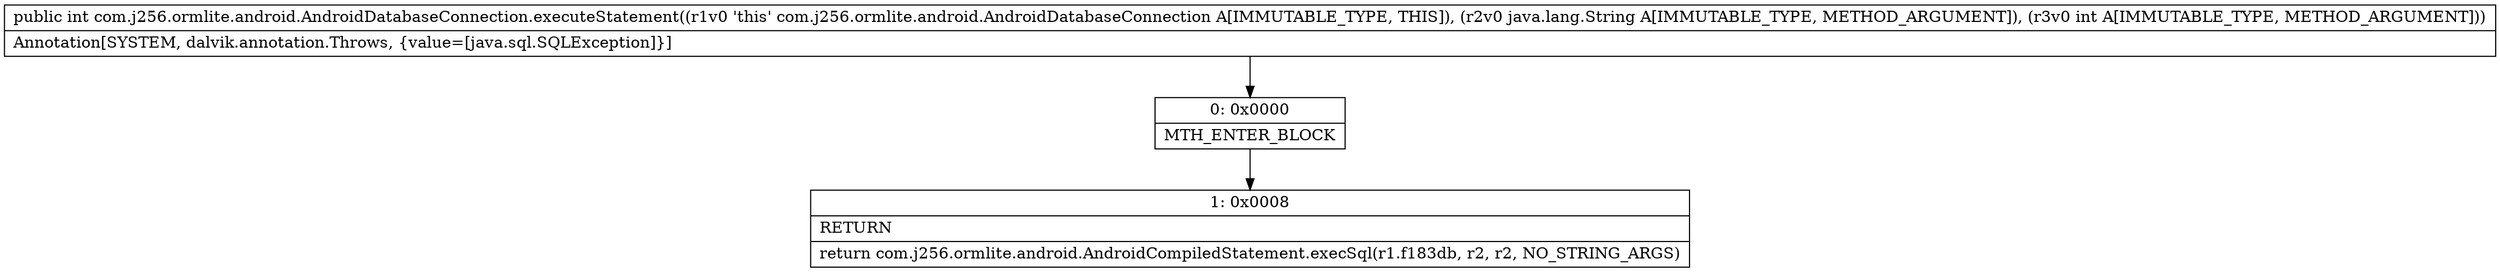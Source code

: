 digraph "CFG forcom.j256.ormlite.android.AndroidDatabaseConnection.executeStatement(Ljava\/lang\/String;I)I" {
Node_0 [shape=record,label="{0\:\ 0x0000|MTH_ENTER_BLOCK\l}"];
Node_1 [shape=record,label="{1\:\ 0x0008|RETURN\l|return com.j256.ormlite.android.AndroidCompiledStatement.execSql(r1.f183db, r2, r2, NO_STRING_ARGS)\l}"];
MethodNode[shape=record,label="{public int com.j256.ormlite.android.AndroidDatabaseConnection.executeStatement((r1v0 'this' com.j256.ormlite.android.AndroidDatabaseConnection A[IMMUTABLE_TYPE, THIS]), (r2v0 java.lang.String A[IMMUTABLE_TYPE, METHOD_ARGUMENT]), (r3v0 int A[IMMUTABLE_TYPE, METHOD_ARGUMENT]))  | Annotation[SYSTEM, dalvik.annotation.Throws, \{value=[java.sql.SQLException]\}]\l}"];
MethodNode -> Node_0;
Node_0 -> Node_1;
}

